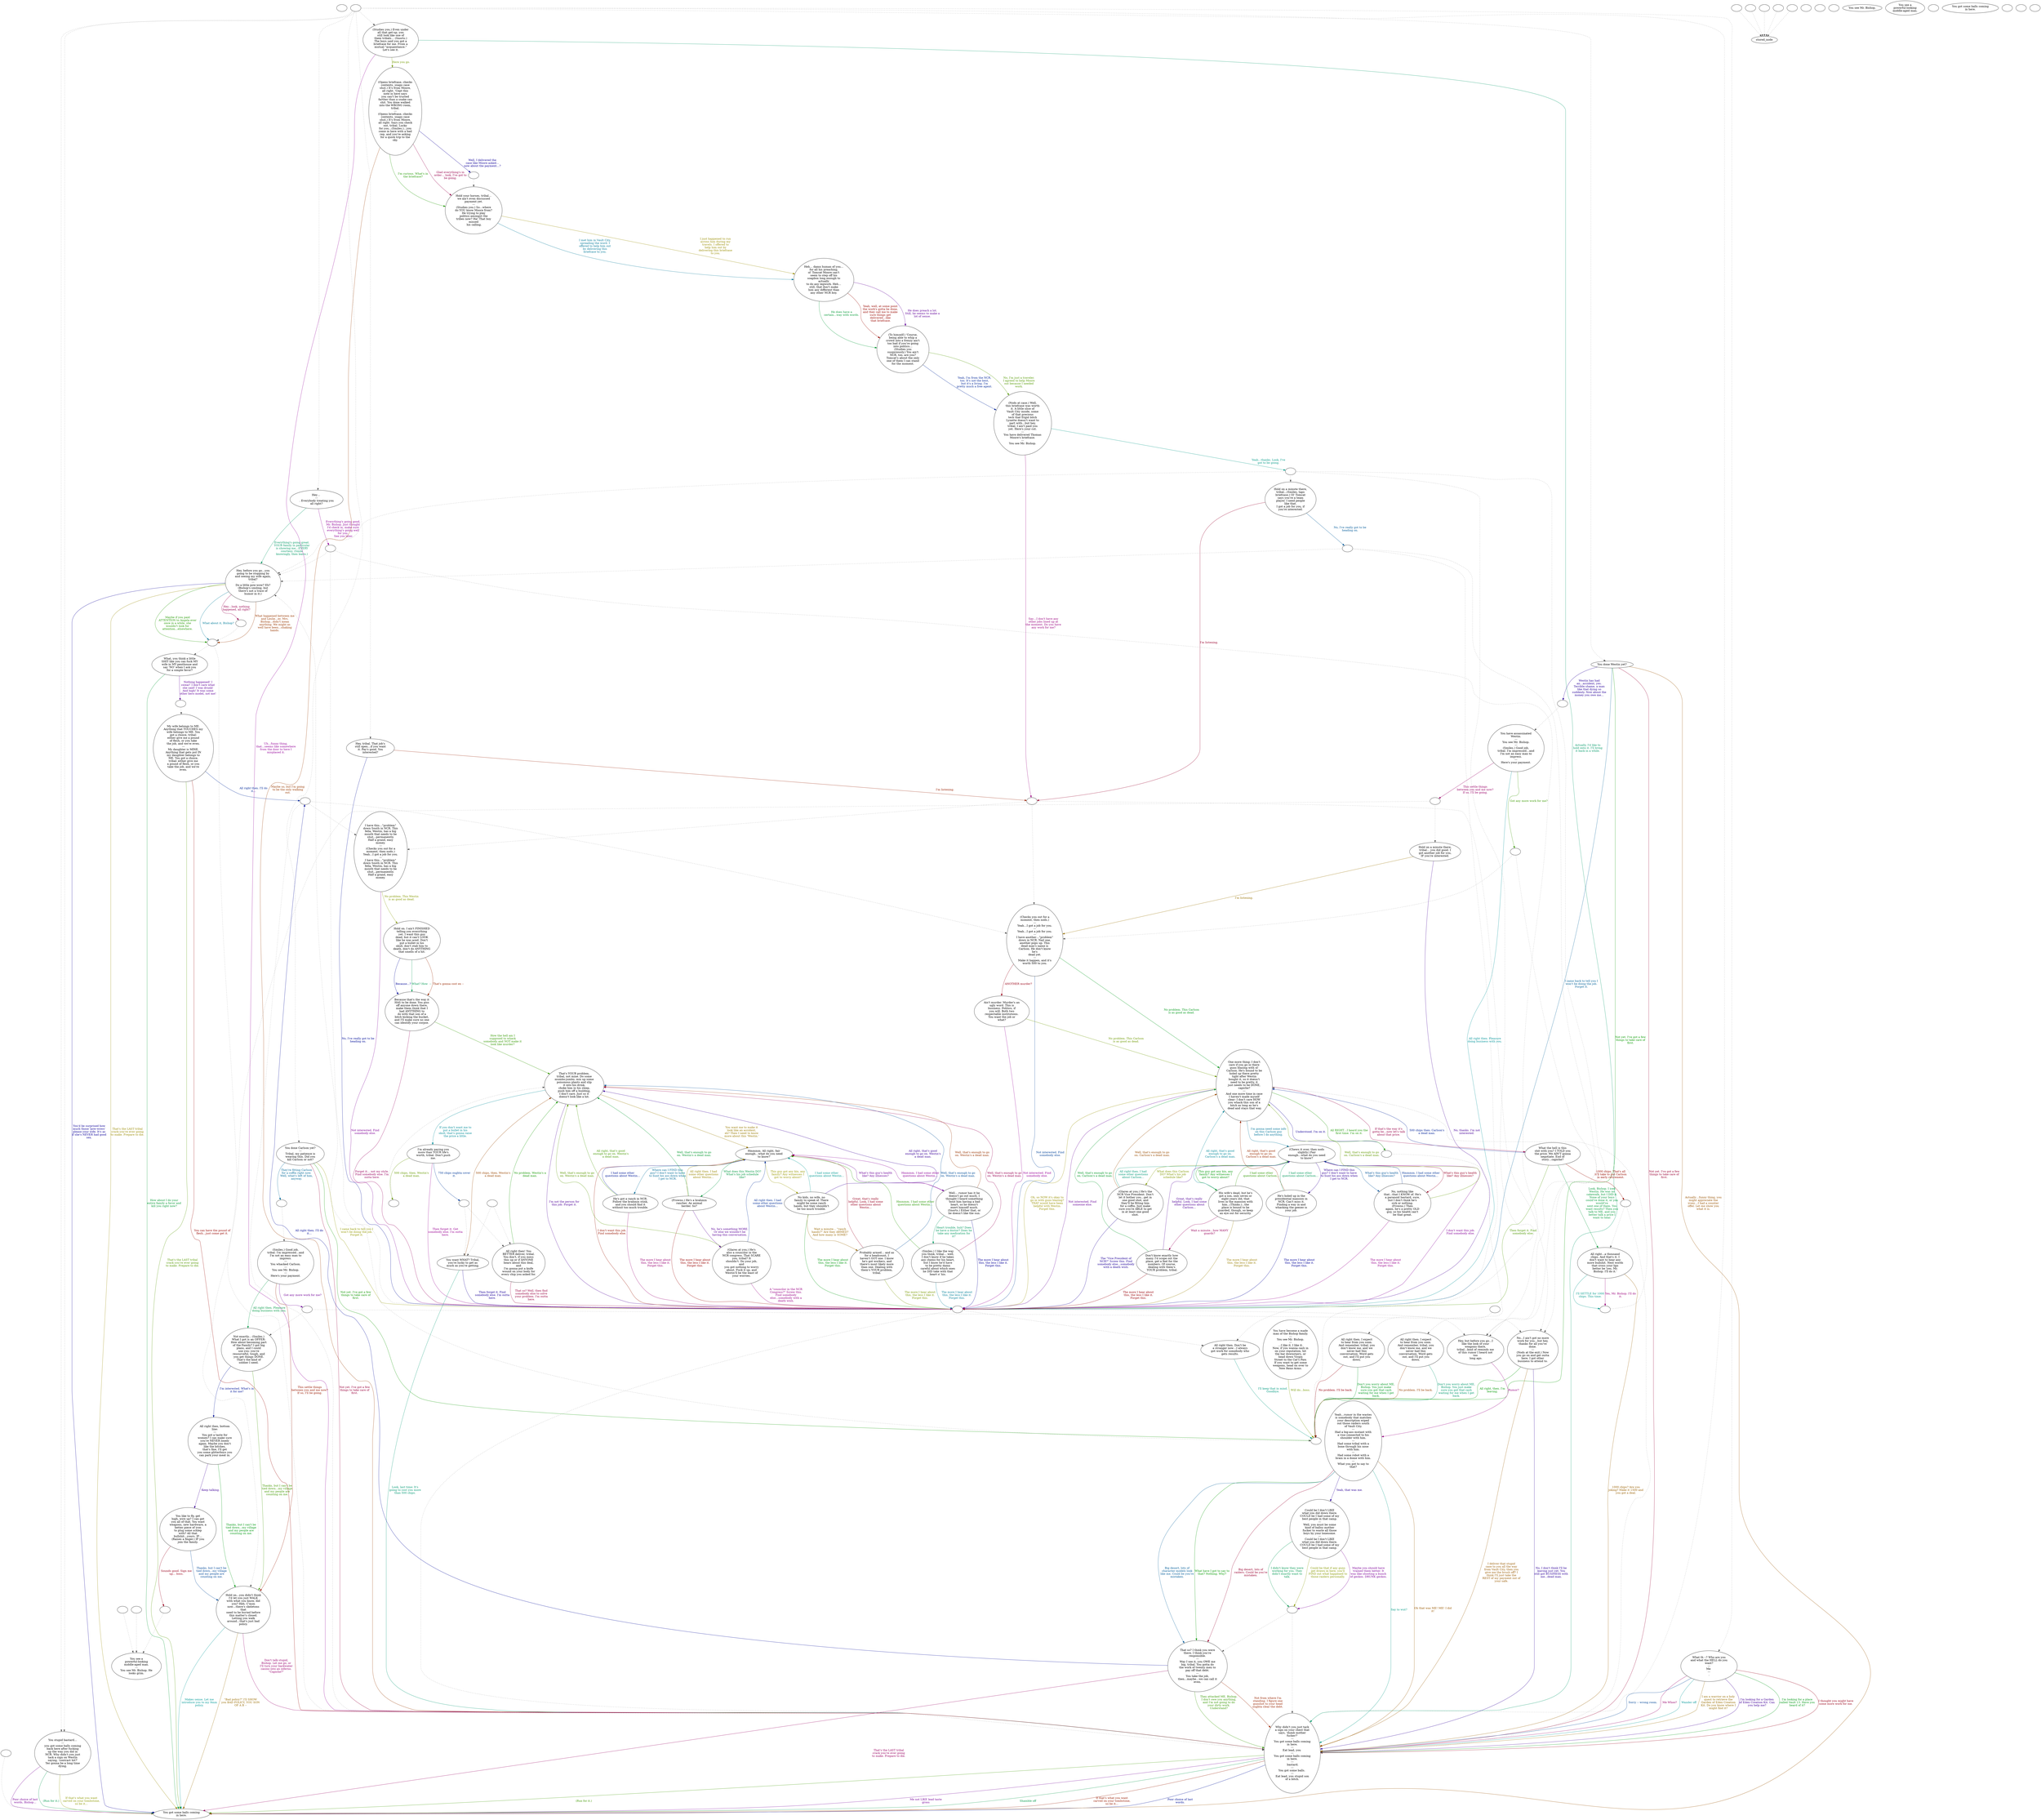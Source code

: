 digraph ncBishop {
  "checkPartyMembersNearDoor" [style=filled       fillcolor="#FFFFFF"       color="#000000"]
  "checkPartyMembersNearDoor" [label=""]
  "ChooseFromList" [style=filled       fillcolor="#FFFFFF"       color="#000000"]
  "ChooseFromList" [label="You see a\npowerful-looking\nmiddle-aged man.\n---\nYou see Mr. Bishop. He\nlooks grim."]
  "CLICK_PREV" [style=filled       fillcolor="#FFFFFF"       color="#000000"]
  "CLICK_PREV" -> "ChooseFromList" [style=dotted color="#555555"]
  "CLICK_PREV" [label=""]
  "CLICK_0" [style=filled       fillcolor="#FFFFFF"       color="#000000"]
  "CLICK_0" -> "stored_node" [style=dotted color="#555555"]
  "CLICK_0" [label=""]
  "CLICK_1" [style=filled       fillcolor="#FFFFFF"       color="#000000"]
  "CLICK_1" -> "stored_node" [style=dotted color="#555555"]
  "CLICK_1" [label=""]
  "CLICK_2" [style=filled       fillcolor="#FFFFFF"       color="#000000"]
  "CLICK_2" -> "stored_node" [style=dotted color="#555555"]
  "CLICK_2" [label=""]
  "CLICK_3" [style=filled       fillcolor="#FFFFFF"       color="#000000"]
  "CLICK_3" -> "stored_node" [style=dotted color="#555555"]
  "CLICK_3" [label=""]
  "CLICK_4" [style=filled       fillcolor="#FFFFFF"       color="#000000"]
  "CLICK_4" -> "stored_node" [style=dotted color="#555555"]
  "CLICK_4" [label=""]
  "CLICK_MORE" [style=filled       fillcolor="#FFFFFF"       color="#000000"]
  "CLICK_MORE" -> "ChooseFromList" [style=dotted color="#555555"]
  "CLICK_MORE" [label=""]
  "start" [style=filled       fillcolor="#FFFFFF"       color="#000000"]
  "start" [label=""]
  "critter_p_proc" [style=filled       fillcolor="#FFFFFF"       color="#000000"]
  "critter_p_proc" [label=""]
  "pickup_p_proc" [style=filled       fillcolor="#FFFFFF"       color="#000000"]
  "pickup_p_proc" -> "Node998" [style=dotted color="#555555"]
  "pickup_p_proc" [label=""]
  "talk_p_proc" [style=filled       fillcolor="#FFFFFF"       color="#000000"]
  "talk_p_proc" -> "Node056" [style=dotted color="#555555"]
  "talk_p_proc" -> "Node001" [style=dotted color="#555555"]
  "talk_p_proc" -> "Node003" [style=dotted color="#555555"]
  "talk_p_proc" -> "Node032" [style=dotted color="#555555"]
  "talk_p_proc" -> "Node031" [style=dotted color="#555555"]
  "talk_p_proc" -> "Node048" [style=dotted color="#555555"]
  "talk_p_proc" -> "Node033" [style=dotted color="#555555"]
  "talk_p_proc" -> "Node032" [style=dotted color="#555555"]
  "talk_p_proc" -> "Node002" [style=dotted color="#555555"]
  "talk_p_proc" [label=""]
  "destroy_p_proc" [style=filled       fillcolor="#FFFFFF"       color="#000000"]
  "destroy_p_proc" [label=""]
  "look_at_p_proc" [style=filled       fillcolor="#FFFFFF"       color="#000000"]
  "look_at_p_proc" [label="You see Mr. Bishop."]
  "description_p_proc" [style=filled       fillcolor="#FFFFFF"       color="#000000"]
  "description_p_proc" [label="You see a\npowerful-looking\nmiddle-aged man."]
  "use_skill_on_p_proc" [style=filled       fillcolor="#FFFFFF"       color="#000000"]
  "use_skill_on_p_proc" [label=""]
  "damage_p_proc" [style=filled       fillcolor="#FFFFFF"       color="#000000"]
  "damage_p_proc" [label="You got some balls coming\nin here."]
  "map_enter_p_proc" [style=filled       fillcolor="#FFFFFF"       color="#000000"]
  "map_enter_p_proc" [label=""]
  "timed_event_p_proc" [style=filled       fillcolor="#FFFFFF"       color="#000000"]
  "timed_event_p_proc" [label=""]
  "map_update_p_proc" [style=filled       fillcolor="#FFFFFF"       color="#000000"]
  "map_update_p_proc" [label=""]
  "Node998" [style=filled       fillcolor="#FFFFFF"       color="#000000"]
  "Node998" [label="You got some balls coming\nin here."]
  "Node999" [style=filled       fillcolor="#FFFFFF"       color="#000000"]
  "Node999" [label=""]
  "Node001" [style=filled       fillcolor="#FFFFFF"       color="#000000"]
  "Node001" [label="Why didn't you just tack\na sign on your chest that\nsays, 'dumb mother\nfucker?'\n---\nYou got some balls coming\nin here.\n---\nEat lead, you \n---\nYou got some balls coming\nin here.\n---\n bastard.\n---\nYou got some balls. \n---\nEat lead, you stupid son\nof a bitch."]
  "Node001" -> "Node998" [label="Me not LIKE lead taste\ngross" color="#740099" fontcolor="#740099"]
  "Node001" -> "Node998" [label="Shamble off" color="#009947" fontcolor="#009947"]
  "Node001" -> "Node998" [label="If that's what you want\ncarved on your tombstone,\nso be it..." color="#991B00" fontcolor="#991B00"]
  "Node001" -> "Node998" [label="Poor choice of last\nwords." color="#001299" fontcolor="#001299"]
  "Node001" -> "Node998" [label="(Run for it.)" color="#3F9900" fontcolor="#3F9900"]
  "Node002" [style=filled       fillcolor="#FFFFFF"       color="#000000"]
  "Node002" [label="What th --? Who are you\nand what the HELL do you\nwant?\n---\nMe \n---\n."]
  "Node002" -> "Node001" [label="Me Whoo?" color="#99006B" fontcolor="#99006B"]
  "Node002" -> "Node001" [label="Wander off" color="#009899" fontcolor="#009899"]
  "Node002" -> "Node001" [label="I am a warrior on a holy\nquest to retrieve the\nGarden of Eden Creation\nKit. Do you know where I\nmight find it?" color="#996D00" fontcolor="#996D00"]
  "Node002" -> "Node001" [label="I'm looking for a Garden\nof Eden Creation Kit. Can\nyou help me?" color="#410099" fontcolor="#410099"]
  "Node002" -> "Node001" [label="I'm looking for a place\ncalled Vault 13. Have you\nheard of it?" color="#009914" fontcolor="#009914"]
  "Node002" -> "Node001" [label="I thought you might have\nsome more work for me." color="#990018" fontcolor="#990018"]
  "Node002" -> "Node001" [label="Sorry -- wrong room." color="#004599" fontcolor="#004599"]
  "Node003" [style=filled       fillcolor="#FFFFFF"       color="#000000"]
  "Node003" [label="(Studies you.) Even under\nall that get-up, you\nstill look like one of\nthem tribals… (Snorts.)\nThe boys said you got a\nbriefcase for me. From a\nmutual \"acquaintance.\"\nLet's see it."]
  "Node003" -> "Node004" [label="Here you go." color="#729900" fontcolor="#729900"]
  "Node003" -> "Node001" [label="Uh…funny thing,\nthat…seems like somewhere\nfrom the door to here I\nmisplaced it." color="#940099" fontcolor="#940099"]
  "Node003" -> "Node001" [label="Actually, I'd like to\nhold onto it. I'll bring\nit back in a while." color="#009967" fontcolor="#009967"]
  "Node004" [style=filled       fillcolor="#FFFFFF"       color="#000000"]
  "Node004" [label="(Opens briefcase, checks\ncontents, snaps case\nshut.) It's from Moore,\nall right. 'Cept this\nnote in here says\nyou can't be trusted\nfarther than a snake can\nshit. You done walked\ninto the WRONG room,\ntribal.\n---\n(Opens briefcase, checks\ncontents, snaps case\nshut.) It's from Moore,\nall right. Says you check\nout, tribal. Lucky\nfor you…(Smiles.)…you\ncome in here with a bad\nrep, and you're asking\nfor a quick trip to the\nsky."]
  "Node004" -> "Node001" [label="Maybe so, but I'm going\nto be the only walking\nout." color="#993A00" fontcolor="#993A00"]
  "Node004" -> "Node990" [label="Well, I delivered the\ncase like Moore asked…\nnow about the payment…?" color="#0E0099" fontcolor="#0E0099"]
  "Node004" -> "Node005" [label="I'm curious. What's in\nthe briefcase?" color="#1F9900" fontcolor="#1F9900"]
  "Node004" -> "Node005" [label="Glad everything's in\norder… look, I've got to\nbe going." color="#99004C" fontcolor="#99004C"]
  "Node005" [style=filled       fillcolor="#FFFFFF"       color="#000000"]
  "Node005" [label="Hold your horses, tribal…\nwe ain't even discussed\npayment yet.\n---\n(Studies you.) So…where\ndo YOU know Moore from?\nHe trying to play\npolitics amongst the\ntribes now? Ha! That boy\nmissed\n his calling."]
  "Node005" -> "Node006" [label="I met him in Vault City,\nspreading the word. I\noffered to help him out\nby delivering this\nbriefcase to you." color="#007899" fontcolor="#007899"]
  "Node005" -> "Node006" [label="I just happened to run\nacross him during my\ntravels. I offered to\nhelp him out by\ndelivering this briefcase\nto you." color="#998D00" fontcolor="#998D00"]
  "Node006" [style=filled       fillcolor="#FFFFFF"       color="#000000"]
  "Node006" [label="Heh… damn human of you…\nfor all his preaching,\nol' Tomcat Moore can't\nseem to step off his\nsoapbox long enough to\nactually\nto do any legwork. Heh…\nstill, that don't make\nhim any different than\nany other NCR boy."]
  "Node006" -> "Node007" [label="He does preach a lot.\nStill, he seems to make a\nlot of sense." color="#600099" fontcolor="#600099"]
  "Node006" -> "Node007" [label="He does have a\ncertain…way with words." color="#009934" fontcolor="#009934"]
  "Node006" -> "Node007" [label="Yeah, well, at some point\nthe work's gotta be done,\nand they call me to make\nsure things get\ndelivered…like\n that briefcase." color="#990700" fontcolor="#990700"]
  "Node007" [style=filled       fillcolor="#FFFFFF"       color="#000000"]
  "Node007" [label="(To himself.) 'Course,\nbeing able to whip a\ncrowd into a frenzy ain't\ntoo bad if you're going\ninto politics…\n(Studies you\nsuspiciously.) You ain't\nNCR, too, are you?\nTomcat's about the only\none of them I can stand\nfor the moment."]
  "Node007" -> "Node008" [label="Yeah, I'm from the NCR,\ntoo. It's not the best,\nbut it's a living. I'm\npretty much a free agent." color="#002699" fontcolor="#002699"]
  "Node007" -> "Node008" [label="No, I'm just a traveler.\nI agreed to help Moore\nout because I needed\nwork." color="#529900" fontcolor="#529900"]
  "Node008" [style=filled       fillcolor="#FFFFFF"       color="#000000"]
  "Node008" [label="(Nods at case.) Well,\nthis briefcase was worth\nit. A little slice of\nVault City inside, some\nof that precious\ntech that frigid bitch\nLynette doesn't want to\npart with…but hey,\ntribal, I ain't paid you\nyet. Here's your cut.\n---\nYou have delivered Thomas\nMoore's briefcase.\n---\nYou see Mr. Bishop."]
  "Node008" -> "Node989" [label="Say…I don't have any\nother jobs lined up at\nthe moment. Do you have\nany work for me?" color="#99007F" fontcolor="#99007F"]
  "Node008" -> "Node988" [label="Yeah…thanks. Look, I've\ngot to be going." color="#009987" fontcolor="#009987"]
  "Node009" [style=filled       fillcolor="#FFFFFF"       color="#000000"]
  "Node009" [label="No…I ain't got no more\nwork for you…but hey,\nthanks for all you've\ndone.\n---\n(Nods at the exit.) Now\nyou go on and get outta\nhere. I got other\nbusiness to attend to."]
  "Node009" -> "Node001" [label="I deliver that stupid\ncase to you all the way\nfrom Vault City, then you\ngive me the brush off? I\nthink I'll just take the\nREST of my payment out of\nyour safe." color="#995A00" fontcolor="#995A00"]
  "Node009" -> "Node001" [label="No, I don't think I'll be\nleaving just yet. You\nstill got BUSINESS with\nme...dead man." color="#2D0099" fontcolor="#2D0099"]
  "Node009" -> "Node999" [label="All right, then. I'm\nleaving." color="#009901" fontcolor="#009901"]
  "Node010" [style=filled       fillcolor="#FFFFFF"       color="#000000"]
  "Node010" [label="Hold on a minute there,\ntribal…(Smiles, taps\nbriefcase.) Ol' Tomcat\nsays you're a team\nplayer. I need people\nlike that.\nI got a job for you, if\nyou're interested."]
  "Node010" -> "Node989" [label="I'm listening." color="#99002C" fontcolor="#99002C"]
  "Node010" -> "Node987" [label="No, I've really got to be\nheading on." color="#005999" fontcolor="#005999"]
  "Node011" [style=filled       fillcolor="#FFFFFF"       color="#000000"]
  "Node011" [label="I have this…\"problem\"\ndown South in NCR. This\nfella, Westin, has a big\nmouth that needs to be\nshut…permanently.\nHalf a grand, easy\nmoney.\n---\n(Checks you out for a\nmoment, then nods.)\nYeah…I got a job for you.\n---\nI have this…\"problem\"\ndown South in NCR. This\nfella, Westin, has a big\nmouth that needs to be\nshut…permanently.\nHalf a grand, easy\nmoney."]
  "Node011" -> "Node012" [label="No problem. This Westin\nis as good as dead." color="#859900" fontcolor="#859900"]
  "Node011" -> "Node986" [label="Not interested. Find\nsomebody else." color="#800099" fontcolor="#800099"]
  "Node012" [style=filled       fillcolor="#FFFFFF"       color="#000000"]
  "Node012" [label="Hold on. I ain't FINISHED\ntelling you everything\nyet. I want this guy\ndead, but it can't LOOK\nlike he was aced. Don't\nput a bullet in his\nskull, don't stab him to\ndeath, don't do ANYTHING\nthat smells of a hit."]
  "Node012" -> "Node013" [label="What? How  --" color="#009953" fontcolor="#009953"]
  "Node012" -> "Node013" [label="That's gonna cost ex --" color="#992700" fontcolor="#992700"]
  "Node012" -> "Node013" [label="Because...?" color="#000699" fontcolor="#000699"]
  "Node013" [style=filled       fillcolor="#FFFFFF"       color="#000000"]
  "Node013" [label="Because that's the way it\nHAS to be done. You piss\noff anyone down there,\nmake them think that I\nhad ANYTHING to\ndo with that son of a\nbitch kicking the bucket,\nand I'll make sure no one\ncan identify your corpse."]
  "Node013" -> "Node014" [label="How the hell am I\nsupposed to whack\nsomebody and NOT make it\nlook like murder?" color="#339900" fontcolor="#339900"]
  "Node013" -> "Node986" [label="Forget it… not my style.\nFind somebody else. I'm\noutta here." color="#99005F" fontcolor="#99005F"]
  "Node014" [style=filled       fillcolor="#FFFFFF"       color="#000000"]
  "Node014" [label="That's YOUR problem,\ntribal, not mine. Do some\nmumbo-jumbo, mix up some\npoisonous plants and slip\nit into his drink,\nchoke him in his sleep,\npush him off a building,\nI don't care. Just so it\ndoesn't look like a hit."]
  "Node014" -> "Node016" [label="If you don't want me to\nput a bullet in his\nskull, that's gonna raise\nthe price a little." color="#008C99" fontcolor="#008C99"]
  "Node014" -> "Node022" [label="You want me to make it\nlook like an accident,\neh? Then I need to know\nmore about this 'Westin.'" color="#997A00" fontcolor="#997A00"]
  "Node014" -> "Node986" [label="I'm not the person for\nthis job. Forget it." color="#4D0099" fontcolor="#4D0099"]
  "Node015" [style=filled       fillcolor="#FFFFFF"       color="#000000"]
  "Node015" [label="All right then. I expect\nto hear from you soon.\nAnd remember, tribal, you\ndon't know me, and we\nnever had this\nconversation. Word gets\nout, and I'll put you\ndown."]
  "Node015" -> "Node999" [label="Don't you worry about ME,\nBishop. You just make\nsure you got that cash\nwaiting for me when I get\nback." color="#009920" fontcolor="#009920"]
  "Node015" -> "Node999" [label="No problem. I'll be back." color="#99000C" fontcolor="#99000C"]
  "Node016" [style=filled       fillcolor="#FFFFFF"       color="#000000"]
  "Node016" [label="I'm already paying you\nmore than YOUR life's\nworth, tribal. Don't push\nme."]
  "Node016" -> "Node983" [label="750 chips oughta cover\nit." color="#003999" fontcolor="#003999"]
  "Node016" -> "Node982" [label="500 chips, then. Westin's\na dead man." color="#669900" fontcolor="#669900"]
  "Node016" -> "Node986" [label="Then forget it. Get\nsomebody else. I'm outta\nhere." color="#990092" fontcolor="#990092"]
  "Node017" [style=filled       fillcolor="#FFFFFF"       color="#000000"]
  "Node017" [label="You want WHAT? Tribal,\nyou're lucky to get as\nmuch as you're getting."]
  "Node017" -> "Node001" [label="Look, last time: It's\ngoing to cost you more\nthan 500 chips." color="#009973" fontcolor="#009973"]
  "Node017" -> "Node014" [label="500 chips, then. Westin's\na dead man." color="#994600" fontcolor="#994600"]
  "Node017" -> "Node986" [label="Then forget it. Find\nsomebody else. I'm outta\nhere." color="#1A0099" fontcolor="#1A0099"]
  "Node018" [style=filled       fillcolor="#FFFFFF"       color="#000000"]
  "Node018" [label="All right then! You\nBETTER deliver, tribal.\nYou don't, if you mess\nthis up or if ANYONE\nhears about this deal,\nand\nI'm gonna put a knife\nwound on your body for\nevery chip you asked for."]
  "Node018" -> "Node014" [label="No problem. Westin's a\ndead man." color="#139900" fontcolor="#139900"]
  "Node018" -> "Node986" [label="That so? Well, then find\nsomebody else to solve\nyour problem. I'm outta\nhere." color="#990040" fontcolor="#990040"]
  "Node022" [style=filled       fillcolor="#FFFFFF"       color="#000000"]
  "Node022" [label="Hmmmm. All right, fair\nenough…what do you need\nto know?"]
  "Node022" -> "Node023" [label="Where can I FIND this\nguy? I don't want to have\nto hunt his ass down when\nI get to NCR." color="#006C99" fontcolor="#006C99"]
  "Node022" -> "Node024" [label="This guy got any kin, any\nfamily? Any witnesses I\ngot to worry about?" color="#999900" fontcolor="#999900"]
  "Node022" -> "Node026" [label="What's this guy's health\nlike? Any illnesses?" color="#6C0099" fontcolor="#6C0099"]
  "Node022" -> "Node028" [label="What does this Westin DO?\nWhat's his job schedule\nlike?" color="#009940" fontcolor="#009940"]
  "Node022" -> "Node986" [label="I don't want this job.\nFind somebody else." color="#991300" fontcolor="#991300"]
  "Node023" [style=filled       fillcolor="#FFFFFF"       color="#000000"]
  "Node023" [label="He's got a ranch in NCR.\nFollow the brahmin stink,\nand you should find it\nwithout too much trouble."]
  "Node023" -> "Node022" [label="I had some other\nquestions about Westin…" color="#001999" fontcolor="#001999"]
  "Node023" -> "Node014" [label="All right, that's good\nenough to go on. Westin's\na dead man." color="#469900" fontcolor="#469900"]
  "Node023" -> "Node986" [label="The more I hear about\nthis, the less I like it.\nForget this." color="#990073" fontcolor="#990073"]
  "Node024" [style=filled       fillcolor="#FFFFFF"       color="#000000"]
  "Node024" [label="No kids, no wife, no\nfamily to speak of. There\nmight be some ranch\nhands, but they shouldn't\nbe too much trouble."]
  "Node024" -> "Node022" [label="I had some other\nquestions about Westin…" color="#009993" fontcolor="#009993"]
  "Node024" -> "Node025" [label="Wait a minute… \"ranch\nhands?\" Are they ARMED?\nAnd how many is SOME?" color="#996600" fontcolor="#996600"]
  "Node024" -> "Node014" [label="All right, that's good\nenough to go on. Westin's\na dead man." color="#390099" fontcolor="#390099"]
  "Node024" -> "Node986" [label="The more I hear about\nthis, the less I like it.\nForget this." color="#00990D" fontcolor="#00990D"]
  "Node025" [style=filled       fillcolor="#FFFFFF"       color="#000000"]
  "Node025" [label="Probably armed… and as\nfor a headcount, I\nhaven't GOT one. I know\nhe's got workers, and\nthere's most likely more\nthan one. Dealing with\nthem's YOUR problem,\ntribal."]
  "Node025" -> "Node022" [label="Great, that's really\nhelpful. Look, I had some\nother questions about\nWestin…" color="#990020" fontcolor="#990020"]
  "Node025" -> "Node014" [label="Well, that's enough to go\non. Westin's a dead man." color="#004D99" fontcolor="#004D99"]
  "Node025" -> "Node986" [label="The more I hear about\nthis, the less I like it.\nForget this." color="#799900" fontcolor="#799900"]
  "Node026" [style=filled       fillcolor="#FFFFFF"       color="#000000"]
  "Node026" [label="Well… rumor has it he\ndoesn't go out much. I\nthought I heard something\n'bout him having a bad\nheart, so he doesn't\nexert himself much.\n(Snorts.) Either that, or\nhe doesn't like the sun."]
  "Node026" -> "Node022" [label="Hmmmm. I had some other\nquestions about Westin…" color="#8C0099" fontcolor="#8C0099"]
  "Node026" -> "Node027" [label="Heart trouble, huh? Does\nhe have a doctor? Does he\ntake any medication for\nit?" color="#00995F" fontcolor="#00995F"]
  "Node026" -> "Node014" [label="Well, that's enough to go\non. Westin's a dead man." color="#993300" fontcolor="#993300"]
  "Node026" -> "Node986" [label="The more I hear about\nthis, the less I like it.\nForget this." color="#060099" fontcolor="#060099"]
  "Node027" [style=filled       fillcolor="#FFFFFF"       color="#000000"]
  "Node027" [label="(Smiles.) I like the way\nyou think, tribal… well,\nI don't know if he takes\nany chems for his heart,\nbut I know he'd have\nto be pretty damn\ncareful about which ones\nhe DID take with that\nheart o' his."]
  "Node027" -> "Node022" [label="Hmmmm. I had some other\nquestions about Westin…" color="#269900" fontcolor="#269900"]
  "Node027" -> "Node014" [label="Well, that's enough to go\non. Westin's a dead man." color="#990053" fontcolor="#990053"]
  "Node027" -> "Node986" [label="The more I hear about\nthis, the less I like it.\nForget this." color="#008099" fontcolor="#008099"]
  "Node028" [style=filled       fillcolor="#FFFFFF"       color="#000000"]
  "Node028" [label="(Frowns.) He's a brahmin\nrancher. An animal\nherder. So?"]
  "Node028" -> "Node022" [label="All right then. I had\nsome other questions\nabout Westin…" color="#998600" fontcolor="#998600"]
  "Node028" -> "Node029" [label="No, he's something MORE.\nOr else we wouldn't be\nhaving this conversation." color="#590099" fontcolor="#590099"]
  "Node028" -> "Node014" [label="Well, that's enough to go\non. Westin's a dead man." color="#00992C" fontcolor="#00992C"]
  "Node028" -> "Node986" [label="The more I hear about\nthis, the less I like it.\nForget this." color="#990000" fontcolor="#990000"]
  "Node029" [style=filled       fillcolor="#FFFFFF"       color="#000000"]
  "Node029" [label="(Glares at you.) He's\nalso a councilor in the\nNCR congress. That SCARE\nyou, tribal? It\nshouldn't. Do your job,\nand\nyou got nothing to worry\nabout. Fuck it up, and\nWestin'll be the least of\nyour worries."]
  "Node029" -> "Node022" [label="All right then. I had\nsome other questions\nabout Westin…" color="#002D99" fontcolor="#002D99"]
  "Node029" -> "Node014" [label="Well, that's enough to go\non. Westin's a dead man." color="#5A9900" fontcolor="#5A9900"]
  "Node029" -> "Node986" [label="A \"councilor in the NCR\nCongress?\" Screw this.\nFind somebody\nelse…somebody with a\ndeath wish." color="#990086" fontcolor="#990086"]
  "Node030" [style=filled       fillcolor="#FFFFFF"       color="#000000"]
  "Node030" [label="All right then. Don't be\na stranger now…I always\ngot work for somebody who\ngets results."]
  "Node030" -> "Node999" [label="I'll keep that in mind.\nGoodbye." color="#00997F" fontcolor="#00997F"]
  "Node031" [style=filled       fillcolor="#FFFFFF"       color="#000000"]
  "Node031" [label="You done Westin yet?"]
  "Node031" -> "Node998" [label="Actually…funny thing, you\nmight appreciate the\nirony…I had a counter\noffer. Let me show you\nwhat it is." color="#995200" fontcolor="#995200"]
  "Node031" -> "Node981" [label="Westin has had\nan…accident, yes.\nTerrible shame, a man\nlike that dying so\nsuddenly. Now about the\nmoney you owe me…" color="#260099" fontcolor="#260099"]
  "Node031" -> "Node999" [label="Not yet. I've got a few\nthings to take care of\nfirst." color="#079900" fontcolor="#079900"]
  "Node031" -> "Node001" [label="Not yet. I've got a few\nthings to take care of\nfirst." color="#990033" fontcolor="#990033"]
  "Node031" -> "Node986" [label="I came back to tell you I\nwon't be doing the job.\nForget it." color="#006099" fontcolor="#006099"]
  "Node032" [style=filled       fillcolor="#FFFFFF"       color="#000000"]
  "Node032" [label="You stupid bastard…\n---\nyou got some balls coming\nback here after fucking\nup the way you did in\nNCR. Why didn't you just\ntack a sign on Westin\nsaying, 'contract hit?'\nYer gonna be a long time\ndying."]
  "Node032" -> "Node998" [label="If that's what you want\ncarved on your tombstone,\nso be it..." color="#8D9900" fontcolor="#8D9900"]
  "Node032" -> "Node998" [label="Poor choice of last\nwords, Bishop…" color="#790099" fontcolor="#790099"]
  "Node032" -> "Node998" [label="(Run for it.)" color="#00994C" fontcolor="#00994C"]
  "Node033" [style=filled       fillcolor="#FFFFFF"       color="#000000"]
  "Node033" [label="Hey, tribal. That job's\nstill open…if you want\nit. Pay's good. You\ninterested?"]
  "Node033" -> "Node989" [label="I'm listening." color="#991F00" fontcolor="#991F00"]
  "Node033" -> "Node986" [label="No, I've really got to be\nheading on." color="#000D99" fontcolor="#000D99"]
  "Node034" [style=filled       fillcolor="#FFFFFF"       color="#000000"]
  "Node034" [label="You have assassinated\nWestin.\n---\nYou see Mr. Bishop.\n---\n(Smiles.) Good job,\ntribal. I'm impressed…and\nI'm not an easy man to\nimpress.\n---\nHere's your payment."]
  "Node034" -> "Node980" [label="Got any more work for me?" color="#3A9900" fontcolor="#3A9900"]
  "Node034" -> "Node979" [label="This settle things\nbetween you and me now?\nIf so, I'll be going." color="#990067" fontcolor="#990067"]
  "Node034" -> "Node986" [label="All right then. Pleasure\ndoing business with you." color="#009399" fontcolor="#009399"]
  "Node035" [style=filled       fillcolor="#FFFFFF"       color="#000000"]
  "Node035" [label="Hold on a minute there,\ntribal… you did good. I\ngot another job for you,\nIF you're interested."]
  "Node035" -> "Node036" [label="I'm listening." color="#997200" fontcolor="#997200"]
  "Node035" -> "Node986" [label="No, thanks. I'm not\ninterested." color="#450099" fontcolor="#450099"]
  "Node036" [style=filled       fillcolor="#FFFFFF"       color="#000000"]
  "Node036" [label="(Checks you out for a\nmoment, then nods.)\n---\nYeah…I got a job for you.\n---\nYeah…I got a job for you.\n---\nI have another…\"problem\"\ndown in NCR. Nail one,\nanother pops up. This\ndead man's name is\nCarlson. He don't know\nhe's\n dead yet. \n---\nMake it happen, and it's\nworth 500 to you."]
  "Node036" -> "Node039" [label="No problem. This Carlson\nis as good as dead." color="#009919" fontcolor="#009919"]
  "Node036" -> "Node037" [label="ANOTHER murder?" color="#990014" fontcolor="#990014"]
  "Node036" -> "Node986" [label="Not interested. Find\nsomebody else." color="#004199" fontcolor="#004199"]
  "Node037" [style=filled       fillcolor="#FFFFFF"       color="#000000"]
  "Node037" [label="Ain't murder. Murder's an\nugly word. This is\nbusiness. Politics, if\nyou will. Both two\nrespectable institutions.\nYou want the job or\nwhat?"]
  "Node037" -> "Node039" [label="No problem. This Carlson\nis as good as dead." color="#6D9900" fontcolor="#6D9900"]
  "Node037" -> "Node986" [label="Not interested. Find\nsomebody else." color="#980099" fontcolor="#980099"]
  "Node038" [style=filled       fillcolor="#FFFFFF"       color="#000000"]
  "Node038" [label="All right then. I expect\nto hear from you soon.\nAnd remember, tribal, you\ndon't know me, and we\nnever had this\nconversation. Word gets\nout, and I'll put you\ndown."]
  "Node038" -> "Node999" [label="Don't you worry about ME,\nBishop. You just make\nsure you got that cash\nwaiting for me when I get\nback." color="#00996C" fontcolor="#00996C"]
  "Node038" -> "Node999" [label="No problem. I'll be back." color="#993F00" fontcolor="#993F00"]
  "Node039" [style=filled       fillcolor="#FFFFFF"       color="#000000"]
  "Node039" [label="One more thing: I don't\ncare if you go in there\nguns blazing with ol'\nCarlson. He's bound to be\nholed up there pretty\ntight after Westin\nbought it, so it doesn't\nneed to be pretty, it\njust needs to be DONE,\ncapiche?\n---\nAnd one more time in case\nI haven't made myself\nclear: I don't care HOW\nyou whack this son of a\nbitch as long as he's\n dead and stays that way."]
  "Node039" -> "Node978" [label="Understood. I'm on it." color="#120099" fontcolor="#120099"]
  "Node039" -> "Node978" [label="All RIGHT…I heard you the\nfirst time. I'm on it." color="#1A9900" fontcolor="#1A9900"]
  "Node039" -> "Node040" [label="If that's the way it's\ngotta be…now let's talk\nabout that price." color="#990047" fontcolor="#990047"]
  "Node039" -> "Node042" [label="I'm gonna need some info\non this Carlson guy\nbefore I do anything." color="#007499" fontcolor="#007499"]
  "Node039" -> "Node986" [label="Oh, so NOW it's okay to\ngo in with guns blazing?\nTHAT would have been\nhelpful with Westin.\nForget this." color="#999200" fontcolor="#999200"]
  "Node039" -> "Node986" [label="Not interested. Find\nsomeone else." color="#650099" fontcolor="#650099"]
  "Node040" [style=filled       fillcolor="#FFFFFF"       color="#000000"]
  "Node040" [label="What the hell is this\nshit with you? I TOLD you\nthe price. We AIN'T gonna\nnegotiate. End of\nstory…capiche?"]
  "Node040" -> "Node041" [label="Look, Bishop. I iced\nWestin. He was no\ncakewalk, but I DID it.\nNone of your boys\ncould've done it, or you\nwould've\nsent one of them. You\nwant results? Then you\ntalk to ME, and you\nbetter talk a price I\nwant to hear." color="#009938" fontcolor="#009938"]
  "Node040" -> "Node977" [label="1000 chips. That's all\nit'll take to put Carlson\nin early retirement." color="#990C00" fontcolor="#990C00"]
  "Node040" -> "Node039" [label="500 chips then. Carlson's\na dead man." color="#002199" fontcolor="#002199"]
  "Node040" -> "Node986" [label="Then forget it. Find\nsomebody else." color="#4E9900" fontcolor="#4E9900"]
  "Node041" [style=filled       fillcolor="#FFFFFF"       color="#000000"]
  "Node041" [label="All right…a thousand\nchips. And that's it. I\ndon't want to hear any\nmore bullshit. Next words\nthat cross your lips\nbetter be 'yes, Mr.\nBishop. I'll do it.'"]
  "Node041" -> "Node976" [label="Yes, Mr. Bishop. I'll do\nit." color="#99007A" fontcolor="#99007A"]
  "Node041" -> "Node976" [label="I'll SETTLE for 1000\nchips. This time." color="#00998B" fontcolor="#00998B"]
  "Node041" -> "Node001" [label="1000 chips? Are you\njoking? Make it 1500 and\nyou got a deal." color="#995F00" fontcolor="#995F00"]
  "Node042" [style=filled       fillcolor="#FFFFFF"       color="#000000"]
  "Node042" [label="(Chews it over, then nods\nslightly.) Fair\nenough…what do you need\nto know?"]
  "Node042" -> "Node043" [label="Where can I FIND this\nguy? I don't want to have\nto hunt his ass down when\nI get to NCR." color="#320099" fontcolor="#320099"]
  "Node042" -> "Node044" [label="This guy got any kin, any\nfamily? Any witnesses I\ngot to worry about?" color="#009905" fontcolor="#009905"]
  "Node042" -> "Node046" [label="What's this guy's health\nlike? Any illnesses?" color="#990027" fontcolor="#990027"]
  "Node042" -> "Node046" [label="What's this guy's health\nlike? Any illnesses?" color="#005499" fontcolor="#005499"]
  "Node042" -> "Node047" [label="What does this Carlson\nDO? What's his job\nschedule like?" color="#819900" fontcolor="#819900"]
  "Node042" -> "Node986" [label="I don't want this job.\nFind somebody else." color="#850099" fontcolor="#850099"]
  "Node043" [style=filled       fillcolor="#FFFFFF"       color="#000000"]
  "Node043" [label="He's holed up in the\npresidential mansion in\nNCR. Can't miss it.\nFinding a way in and\nwhacking the geezer is\nyour job."]
  "Node043" -> "Node042" [label="I had some other\nquestions about Carlson…" color="#009958" fontcolor="#009958"]
  "Node043" -> "Node039" [label="All right, that's good\nenough to go on.\nCarlson's a dead man." color="#992B00" fontcolor="#992B00"]
  "Node043" -> "Node986" [label="The more I hear about\nthis, the less I like it.\nForget this." color="#000199" fontcolor="#000199"]
  "Node044" [style=filled       fillcolor="#FFFFFF"       color="#000000"]
  "Node044" [label="His wife's dead, but he's\ngot a son, only seven or\neight years old, that\nlives in the mansion with\nhim...(Thinks.)...the\nplace is bound to be\nguarded, though, so keep\nan eye out for security."]
  "Node044" -> "Node042" [label="I had some other\nquestions about Carlson…" color="#2E9900" fontcolor="#2E9900"]
  "Node044" -> "Node045" [label="Wait a minute…how MANY\nguards?" color="#99005B" fontcolor="#99005B"]
  "Node044" -> "Node039" [label="All right, that's good\nenough to go on.\nCarlson's a dead man." color="#008799" fontcolor="#008799"]
  "Node044" -> "Node986" [label="The more I hear about\nthis, the less I like it.\nForget this." color="#997E00" fontcolor="#997E00"]
  "Node045" [style=filled       fillcolor="#FFFFFF"       color="#000000"]
  "Node045" [label="Don't know exactly how\nmany. I'd scope out the\nplace, get a feel for the\nnumbers. Of course,\ndealing with them's\n YOUR problem, tribal."]
  "Node045" -> "Node042" [label="Great, that's really\nhelpful. Look, I had some\nother questions about\nCarlson…" color="#510099" fontcolor="#510099"]
  "Node045" -> "Node039" [label="Well, that's enough to go\non. Carlson's a dead man." color="#009925" fontcolor="#009925"]
  "Node045" -> "Node986" [label="The more I hear about\nthis, the less I like it.\nForget this." color="#990008" fontcolor="#990008"]
  "Node046" [style=filled       fillcolor="#FFFFFF"       color="#000000"]
  "Node046" [label="No, nothing like\nthat…that I KNOW of. He's\na paranoid bastard, sure,\nbut I don't think he's\nsick or nothing.\n(Frowns.) Then\nagain, he's a pretty OLD\nguy, so his health can't\nbe that great."]
  "Node046" -> "Node042" [label="Hmmmm. I had some other\nquestions about Westin…" color="#003499" fontcolor="#003499"]
  "Node046" -> "Node039" [label="Well, that's enough to go\non. Carlson's a dead man." color="#619900" fontcolor="#619900"]
  "Node046" -> "Node986" [label="The more I hear about\nthis, the less I like it.\nForget this." color="#99008E" fontcolor="#99008E"]
  "Node047" [style=filled       fillcolor="#FFFFFF"       color="#000000"]
  "Node047" [label="(Glares at you.) He's the\nNCR Vice President. Don't\nlet it bother you…get in\none good shot, and\nthey'll be fitting him\nfor a coffin. Just make\nsure you're ABLE to get\nin at least one good\nshot."]
  "Node047" -> "Node042" [label="All right then. I had\nsome other questions\nabout Carlson…" color="#009978" fontcolor="#009978"]
  "Node047" -> "Node039" [label="Well, that's enough to go\non. Carlson's a dead man." color="#994B00" fontcolor="#994B00"]
  "Node047" -> "Node986" [label="The \"Vice President of\nNCR?\" Screw this. Find\nsomebody else…somebody\nwith a death wish." color="#1E0099" fontcolor="#1E0099"]
  "Node048" [style=filled       fillcolor="#FFFFFF"       color="#000000"]
  "Node048" [label="You done Carlson yet?\n---\nTribal, my patience is\nwearing thin. Did you\nkill Carlson or not?"]
  "Node048" -> "Node999" [label="Not yet. I've got a few\nthings to take care of\nfirst." color="#0E9900" fontcolor="#0E9900"]
  "Node048" -> "Node001" [label="Not yet. I've got a few\nthings to take care of\nfirst." color="#99003B" fontcolor="#99003B"]
  "Node048" -> "Node975" [label="They're fitting Carlson\nfor a coffin right now.\nWell, what's left of him,\nanyway." color="#006899" fontcolor="#006899"]
  "Node048" -> "Node986" [label="I came back to tell you I\nwon't be doing the job.\nForget it." color="#949900" fontcolor="#949900"]
  "Node049" [style=filled       fillcolor="#FFFFFF"       color="#000000"]
  "Node049" [label="(Smiles.) Good job,\ntribal. I'm impressed…and\nI'm not an easy man to\nimpress.\n---\nYou whacked Carlson.\n---\nYou see Mr. Bishop.\n---\nHere's your payment."]
  "Node049" -> "Node974" [label="Got any more work for me?" color="#710099" fontcolor="#710099"]
  "Node049" -> "Node050" [label="All right then. Pleasure\ndoing business with you." color="#009944" fontcolor="#009944"]
  "Node049" -> "Node051" [label="This settle things\nbetween you and me now?\nIf so, I'll be going." color="#991800" fontcolor="#991800"]
  "Node050" [style=filled       fillcolor="#FFFFFF"       color="#000000"]
  "Node050" [label="Not exactly... (Smiles.)\nWhat I got is an OFFER:\nHow about becoming part\nof the Family? I got big\nplans, and I could\nuse you: you're\nresourceful, tough, and\nyou get things DONE.\nThat's the kind of\nsoldier I need."]
  "Node050" -> "Node052" [label="I'm interested. What's in\nit for me?" color="#001599" fontcolor="#001599"]
  "Node050" -> "Node051" [label="Thanks, but I can't be\ntied down...my village\nand my people are\ncounting on me." color="#419900" fontcolor="#419900"]
  "Node051" [style=filled       fillcolor="#FFFFFF"       color="#000000"]
  "Node051" [label="Hold on…you didn't think\nI'd let you just WALK\nwith what you know, did\nyou? Heh. C'mon\nnow…there's skeletons\nthat\nneed to be buried before\nthis matter's closed.\nLetting you walk\naround…that's just bad\npolicy."]
  "Node051" -> "Node001" [label="Don't talk stupid,\nBishop. Let me go, or\nI'll turn your backwater\ncasino into an inferno.\n\"Capiche?\"" color="#99006E" fontcolor="#99006E"]
  "Node051" -> "Node998" [label="Makes sense. Let me\nintroduce you to my 9mm\npolicy." color="#009997" fontcolor="#009997"]
  "Node051" -> "Node998" [label="\"Bad policy?\" I'll SHOW\nyou BAD POLICY, YOU SON\nOF A B --" color="#996B00" fontcolor="#996B00"]
  "Node052" [style=filled       fillcolor="#FFFFFF"       color="#000000"]
  "Node052" [label="All right then, bottom\nline:\n---\nYou got a taste for\nwomen? I can make sure\nyou're NEVER lonely\nagain. Maybe you don't\nlike the bitches,\nthat's fine, I'll get\nyou some glitterboys you\ncan park your meat in."]
  "Node052" -> "Node053" [label="Keep talking." color="#3E0099" fontcolor="#3E0099"]
  "Node052" -> "Node051" [label="Thanks, but I can't be\ntied down...my village\nand my people are\ncounting on me." color="#009911" fontcolor="#009911"]
  "Node053" [style=filled       fillcolor="#FFFFFF"       color="#000000"]
  "Node053" [label="You like to fly, get\nhigh, wire up? I can get\nyou all of that. You want\nweapons, new hardware, a\nbetter piece of iron\nto plug some schlep\nwith? All that\nbullshit…yours. IF…\n(Raises a finger.) IF you\njoin the family."]
  "Node053" -> "Node054" [label="Sounds good. Sign me\nup... boss." color="#99001B" fontcolor="#99001B"]
  "Node053" -> "Node051" [label="Thanks, but I can't be\ntied down...my village\nand my people are\ncounting on me." color="#004899" fontcolor="#004899"]
  "Node054" [style=filled       fillcolor="#FFFFFF"       color="#000000"]
  "Node054" -> "ChooseFromList" [style=dotted color="#555555"]
  "Node054" [label=""]
  "Node055" [style=filled       fillcolor="#FFFFFF"       color="#000000"]
  "Node055" [label="You have become a made\nman of the Bishop family.\n---\nYou see Mr. Bishop.\n---\n…I like it, I like it.\nNow, if you wanna cash in\non your reputation, hit\nthe bar downstairs, or\nhead down Virgin\nStreet to the Cat's Paw.\nIf you want to get some\nweapons, head on over to\nNew Reno Arms."]
  "Node055" -> "Node999" [label="Will do…boss." color="#759900" fontcolor="#759900"]
  "Node056" [style=filled       fillcolor="#FFFFFF"       color="#000000"]
  "Node056" [label="Hey… \n---\n. Everybody treating you\nall right?"]
  "Node056" -> "Node973" [label="Everything's going good,\nMr. Bishop. Just thought\nI'd check in, make sure\neverything's going well\nfor you.\n See you later." color="#910099" fontcolor="#910099"]
  "Node056" -> "Node057" [label="Everything's going great.\nYOUR family in particular\nis showing me…EVERY\ncourtesy. (Smile\nknowingly, then leave.)" color="#009964" fontcolor="#009964"]
  "Node057" [style=filled       fillcolor="#FFFFFF"       color="#000000"]
  "Node057" [label="Hey, before you go…you\ngoing to be stopping by\nand seeing my wife again,\ntribal?\n---\nDo a little pow-wow? Eh?\n(Bishop's smiling, but\nthere's not a trace of\nhumor in it.)"]
  "Node057" -> "Node972" [label="What happened between me\nand Leslie…er, Mrs.\nBishop…didn't mean\nanything. We might as\nwell have been…shaking\nhands." color="#993700" fontcolor="#993700"]
  "Node057" -> "Node998" [label="You'd be surprised how\nmuch those 'pow-wows'\nplease your wife. It's as\nif she's NEVER had good\nsex." color="#0B0099" fontcolor="#0B0099"]
  "Node057" -> "Node972" [label="Maybe if you paid\nATTENTION to Angela ever\nonce in a while, she\nwouldn't look for\nattention...elsewhere." color="#229900" fontcolor="#229900"]
  "Node057" -> "Node971" [label="Hey…look, nothing\nhappened, all right?" color="#99004F" fontcolor="#99004F"]
  "Node057" -> "Node972" [label="What about it, Bishop?" color="#007B99" fontcolor="#007B99"]
  "Node057" -> "Node998" [label="That's the LAST tribal\ncrack you're ever going\nto make. Prepare to die." color="#998A00" fontcolor="#998A00"]
  "Node058" [style=filled       fillcolor="#FFFFFF"       color="#000000"]
  "Node058" [label="What, you think a little\nSHIT like you can fuck MY\nwife in MY penthouse and\nsay 'NO' when I ask you\nfor a simple favor?"]
  "Node058" -> "Node970" [label="Nothing happened! I\nswear! I don't care what\nshe said! I was drunk!\nAnd high! It was some\nother hero model, not me!" color="#5E0099" fontcolor="#5E0099"]
  "Node058" -> "Node998" [label="How about I do your\nentire family a favor and\nkill you right now?" color="#009931" fontcolor="#009931"]
  "Node059" [style=filled       fillcolor="#FFFFFF"       color="#000000"]
  "Node059" [label="My wife belongs to ME.\nAnything that TOUCHES my\nwife belongs to ME. You\ngot a choice, tribal:\neither give me a pound\nof flesh, or you take\nthe job, and we're even.\n---\nMy daughter is MINE.\nAnything that gets put IN\nmy daughter belongs to\nME. You got a choice,\ntribal: either give me\na pound of flesh, or you\ntake the job, and we're\neven."]
  "Node059" -> "Node001" [label="You can have the pound of\nflesh…just come get it." color="#990400" fontcolor="#990400"]
  "Node059" -> "Node969" [label="All right then. I'll do\nit…" color="#002899" fontcolor="#002899"]
  "Node059" -> "Node998" [label="That's the LAST tribal\ncrack you're ever going\nto make. Prepare to die." color="#559900" fontcolor="#559900"]
  "Node060" [style=filled       fillcolor="#FFFFFF"       color="#000000"]
  "Node060" [label="Hey, but before you go…I\nlike the look of your\nweapons there,\ntribal…kind of reminds me\nof this rumor I heard not\ntoo\n long ago."]
  "Node060" -> "Node061" [label="Rumor?" color="#990082" fontcolor="#990082"]
  "Node061" [style=filled       fillcolor="#FFFFFF"       color="#000000"]
  "Node061" [label="Yeah…rumor in the wastes\nis somebody that matches\nyour description wiped\nout those raiders south\nof Vault City.\n---\nHad a big-ass mutant with\na vise connected to his\nshoulder with him.\n---\nHad some tribal with a\nbone through his nose\nwith him.\n---\nHad some robot with a\nbrain in a dome with him.\n---\nWhat you got to say to\nthat?"]
  "Node061" -> "Node001" [label="Say to wut?" color="#009984" fontcolor="#009984"]
  "Node061" -> "Node001" [label="Oh that was ME! ME! I did\nit!" color="#995700" fontcolor="#995700"]
  "Node061" -> "Node062" [label="Yeah, that was me." color="#2A0099" fontcolor="#2A0099"]
  "Node061" -> "Node063" [label="What have I got to say to\nthat? Nothing. Why?" color="#029900" fontcolor="#029900"]
  "Node061" -> "Node063" [label="Big desert, lots of\nraiders. Could be you're\nmistaken." color="#99002F" fontcolor="#99002F"]
  "Node061" -> "Node063" [label="Big desert, lots of\ncharacter models look\nlike me. Could be you're\nmistaken." color="#005C99" fontcolor="#005C99"]
  "Node062" [style=filled       fillcolor="#FFFFFF"       color="#000000"]
  "Node062" [label="Could be I don't LIKE\nwhat you did down there.\nCOULD be I had some of my\nbest people in that camp.\n---\nWell, you must be some\nkind of ballsy mother\nfucker to waste all those\nboys by your lonesome.\n---\nCould be I don't LIKE\nwhat you did down there.\nCOULD be I had some of my\nbest people in that camp."]
  "Node062" -> "Node968" [label="Could be that if any guns\nget drawn in here, you'll\nFIND out what happened to\nthose raiders personally." color="#889900" fontcolor="#889900"]
  "Node062" -> "Node968" [label="Maybe you should have\ntrained them better. It\nwas like shooting a bunch\nof geckos. DRUNK geckos." color="#7D0099" fontcolor="#7D0099"]
  "Node062" -> "Node968" [label="I didn't know they were\nworking for you. They\ndidn't exactly want to\ntalk." color="#009951" fontcolor="#009951"]
  "Node063" [style=filled       fillcolor="#FFFFFF"       color="#000000"]
  "Node063" [label="That so? I think you were\nthere. I think you're\nresponsible.\n---\nWay I see it, you OWE me\nbig, tribal. You gotta do\nthe work of twenty men to\npay off that debt.\n---\nYou take the job,\nthen…maybe…we can call it\neven."]
  "Node063" -> "Node001" [label="Not from where I'm\nstanding. I figure one\ngunshot to your head\noughta clear the debt." color="#992400" fontcolor="#992400"]
  "Node063" -> "Node969" [label="All right then. I'll do\nit…" color="#000999" fontcolor="#000999"]
  "Node063" -> "Node001" [label="They attacked ME, Bishop.\nI don't owe you anything,\nand I'm not going to do\nyour dirty work.\nUnderstand?" color="#359900" fontcolor="#359900"]
  "Node063" -> "Node998" [label="That's the LAST tribal\ncrack you're ever going\nto make. Prepare to die." color="#990062" fontcolor="#990062"]
  "Node990" [style=filled       fillcolor="#FFFFFF"       color="#000000"]
  "Node990" -> "Node005" [style=dotted color="#555555"]
  "Node990" [label=""]
  "Node989" [style=filled       fillcolor="#FFFFFF"       color="#000000"]
  "Node989" -> "Node011" [style=dotted color="#555555"]
  "Node989" -> "Node036" [style=dotted color="#555555"]
  "Node989" -> "Node009" [style=dotted color="#555555"]
  "Node989" [label=""]
  "Node988" [style=filled       fillcolor="#FFFFFF"       color="#000000"]
  "Node988" -> "Node010" [style=dotted color="#555555"]
  "Node988" -> "Node060" [style=dotted color="#555555"]
  "Node988" -> "Node057" [style=dotted color="#555555"]
  "Node988" -> "Node999" [style=dotted color="#555555"]
  "Node988" [label=""]
  "Node987" [style=filled       fillcolor="#FFFFFF"       color="#000000"]
  "Node987" -> "Node060" [style=dotted color="#555555"]
  "Node987" -> "Node057" [style=dotted color="#555555"]
  "Node987" -> "Node030" [style=dotted color="#555555"]
  "Node987" [label=""]
  "Node986" [style=filled       fillcolor="#FFFFFF"       color="#000000"]
  "Node986" -> "Node001" [style=dotted color="#555555"]
  "Node986" -> "Node060" [style=dotted color="#555555"]
  "Node986" -> "Node057" [style=dotted color="#555555"]
  "Node986" -> "Node030" [style=dotted color="#555555"]
  "Node986" [label=""]
  "Node985" [style=filled       fillcolor="#FFFFFF"       color="#000000"]
  "Node985" -> "Node015" [style=dotted color="#555555"]
  "Node985" [label=""]
  "Node984" [style=filled       fillcolor="#FFFFFF"       color="#000000"]
  "Node984" -> "Node018" [style=dotted color="#555555"]
  "Node984" -> "Node017" [style=dotted color="#555555"]
  "Node984" [label=""]
  "Node983" [style=filled       fillcolor="#FFFFFF"       color="#000000"]
  "Node983" -> "Node018" [style=dotted color="#555555"]
  "Node983" -> "Node017" [style=dotted color="#555555"]
  "Node983" [label=""]
  "Node982" [style=filled       fillcolor="#FFFFFF"       color="#000000"]
  "Node982" -> "Node014" [style=dotted color="#555555"]
  "Node982" [label=""]
  "Node981" [style=filled       fillcolor="#FFFFFF"       color="#000000"]
  "Node981" -> "Node034" [style=dotted color="#555555"]
  "Node981" [label=""]
  "Node980" [style=filled       fillcolor="#FFFFFF"       color="#000000"]
  "Node980" -> "Node036" [style=dotted color="#555555"]
  "Node980" -> "Node009" [style=dotted color="#555555"]
  "Node980" [label=""]
  "Node979" [style=filled       fillcolor="#FFFFFF"       color="#000000"]
  "Node979" -> "Node035" [style=dotted color="#555555"]
  "Node979" -> "Node051" [style=dotted color="#555555"]
  "Node979" [label=""]
  "Node978" [style=filled       fillcolor="#FFFFFF"       color="#000000"]
  "Node978" -> "Node038" [style=dotted color="#555555"]
  "Node978" [label=""]
  "Node977" [style=filled       fillcolor="#FFFFFF"       color="#000000"]
  "Node977" -> "Node041" [style=dotted color="#555555"]
  "Node977" -> "Node001" [style=dotted color="#555555"]
  "Node977" [label=""]
  "Node976" [style=filled       fillcolor="#FFFFFF"       color="#000000"]
  "Node976" -> "Node039" [style=dotted color="#555555"]
  "Node976" [label=""]
  "Node975" [style=filled       fillcolor="#FFFFFF"       color="#000000"]
  "Node975" -> "Node049" [style=dotted color="#555555"]
  "Node975" [label=""]
  "Node974" [style=filled       fillcolor="#FFFFFF"       color="#000000"]
  "Node974" -> "Node050" [style=dotted color="#555555"]
  "Node974" -> "Node009" [style=dotted color="#555555"]
  "Node974" [label=""]
  "Node973" [style=filled       fillcolor="#FFFFFF"       color="#000000"]
  "Node973" -> "Node060" [style=dotted color="#555555"]
  "Node973" -> "Node057" [style=dotted color="#555555"]
  "Node973" -> "Node999" [style=dotted color="#555555"]
  "Node973" [label=""]
  "Node972" [style=filled       fillcolor="#FFFFFF"       color="#000000"]
  "Node972" -> "Node001" [style=dotted color="#555555"]
  "Node972" -> "Node058" [style=dotted color="#555555"]
  "Node972" [label=""]
  "Node971" [style=filled       fillcolor="#FFFFFF"       color="#000000"]
  "Node971" -> "Node972" [style=dotted color="#555555"]
  "Node971" [label=""]
  "Node970" [style=filled       fillcolor="#FFFFFF"       color="#000000"]
  "Node970" -> "Node059" [style=dotted color="#555555"]
  "Node970" [label=""]
  "Node969" [style=filled       fillcolor="#FFFFFF"       color="#000000"]
  "Node969" -> "Node011" [style=dotted color="#555555"]
  "Node969" -> "Node036" [style=dotted color="#555555"]
  "Node969" -> "Node001" [style=dotted color="#555555"]
  "Node969" [label=""]
  "Node968" [style=filled       fillcolor="#FFFFFF"       color="#000000"]
  "Node968" -> "Node001" [style=dotted color="#555555"]
  "Node968" -> "Node063" [style=dotted color="#555555"]
  "Node968" [label=""]
}